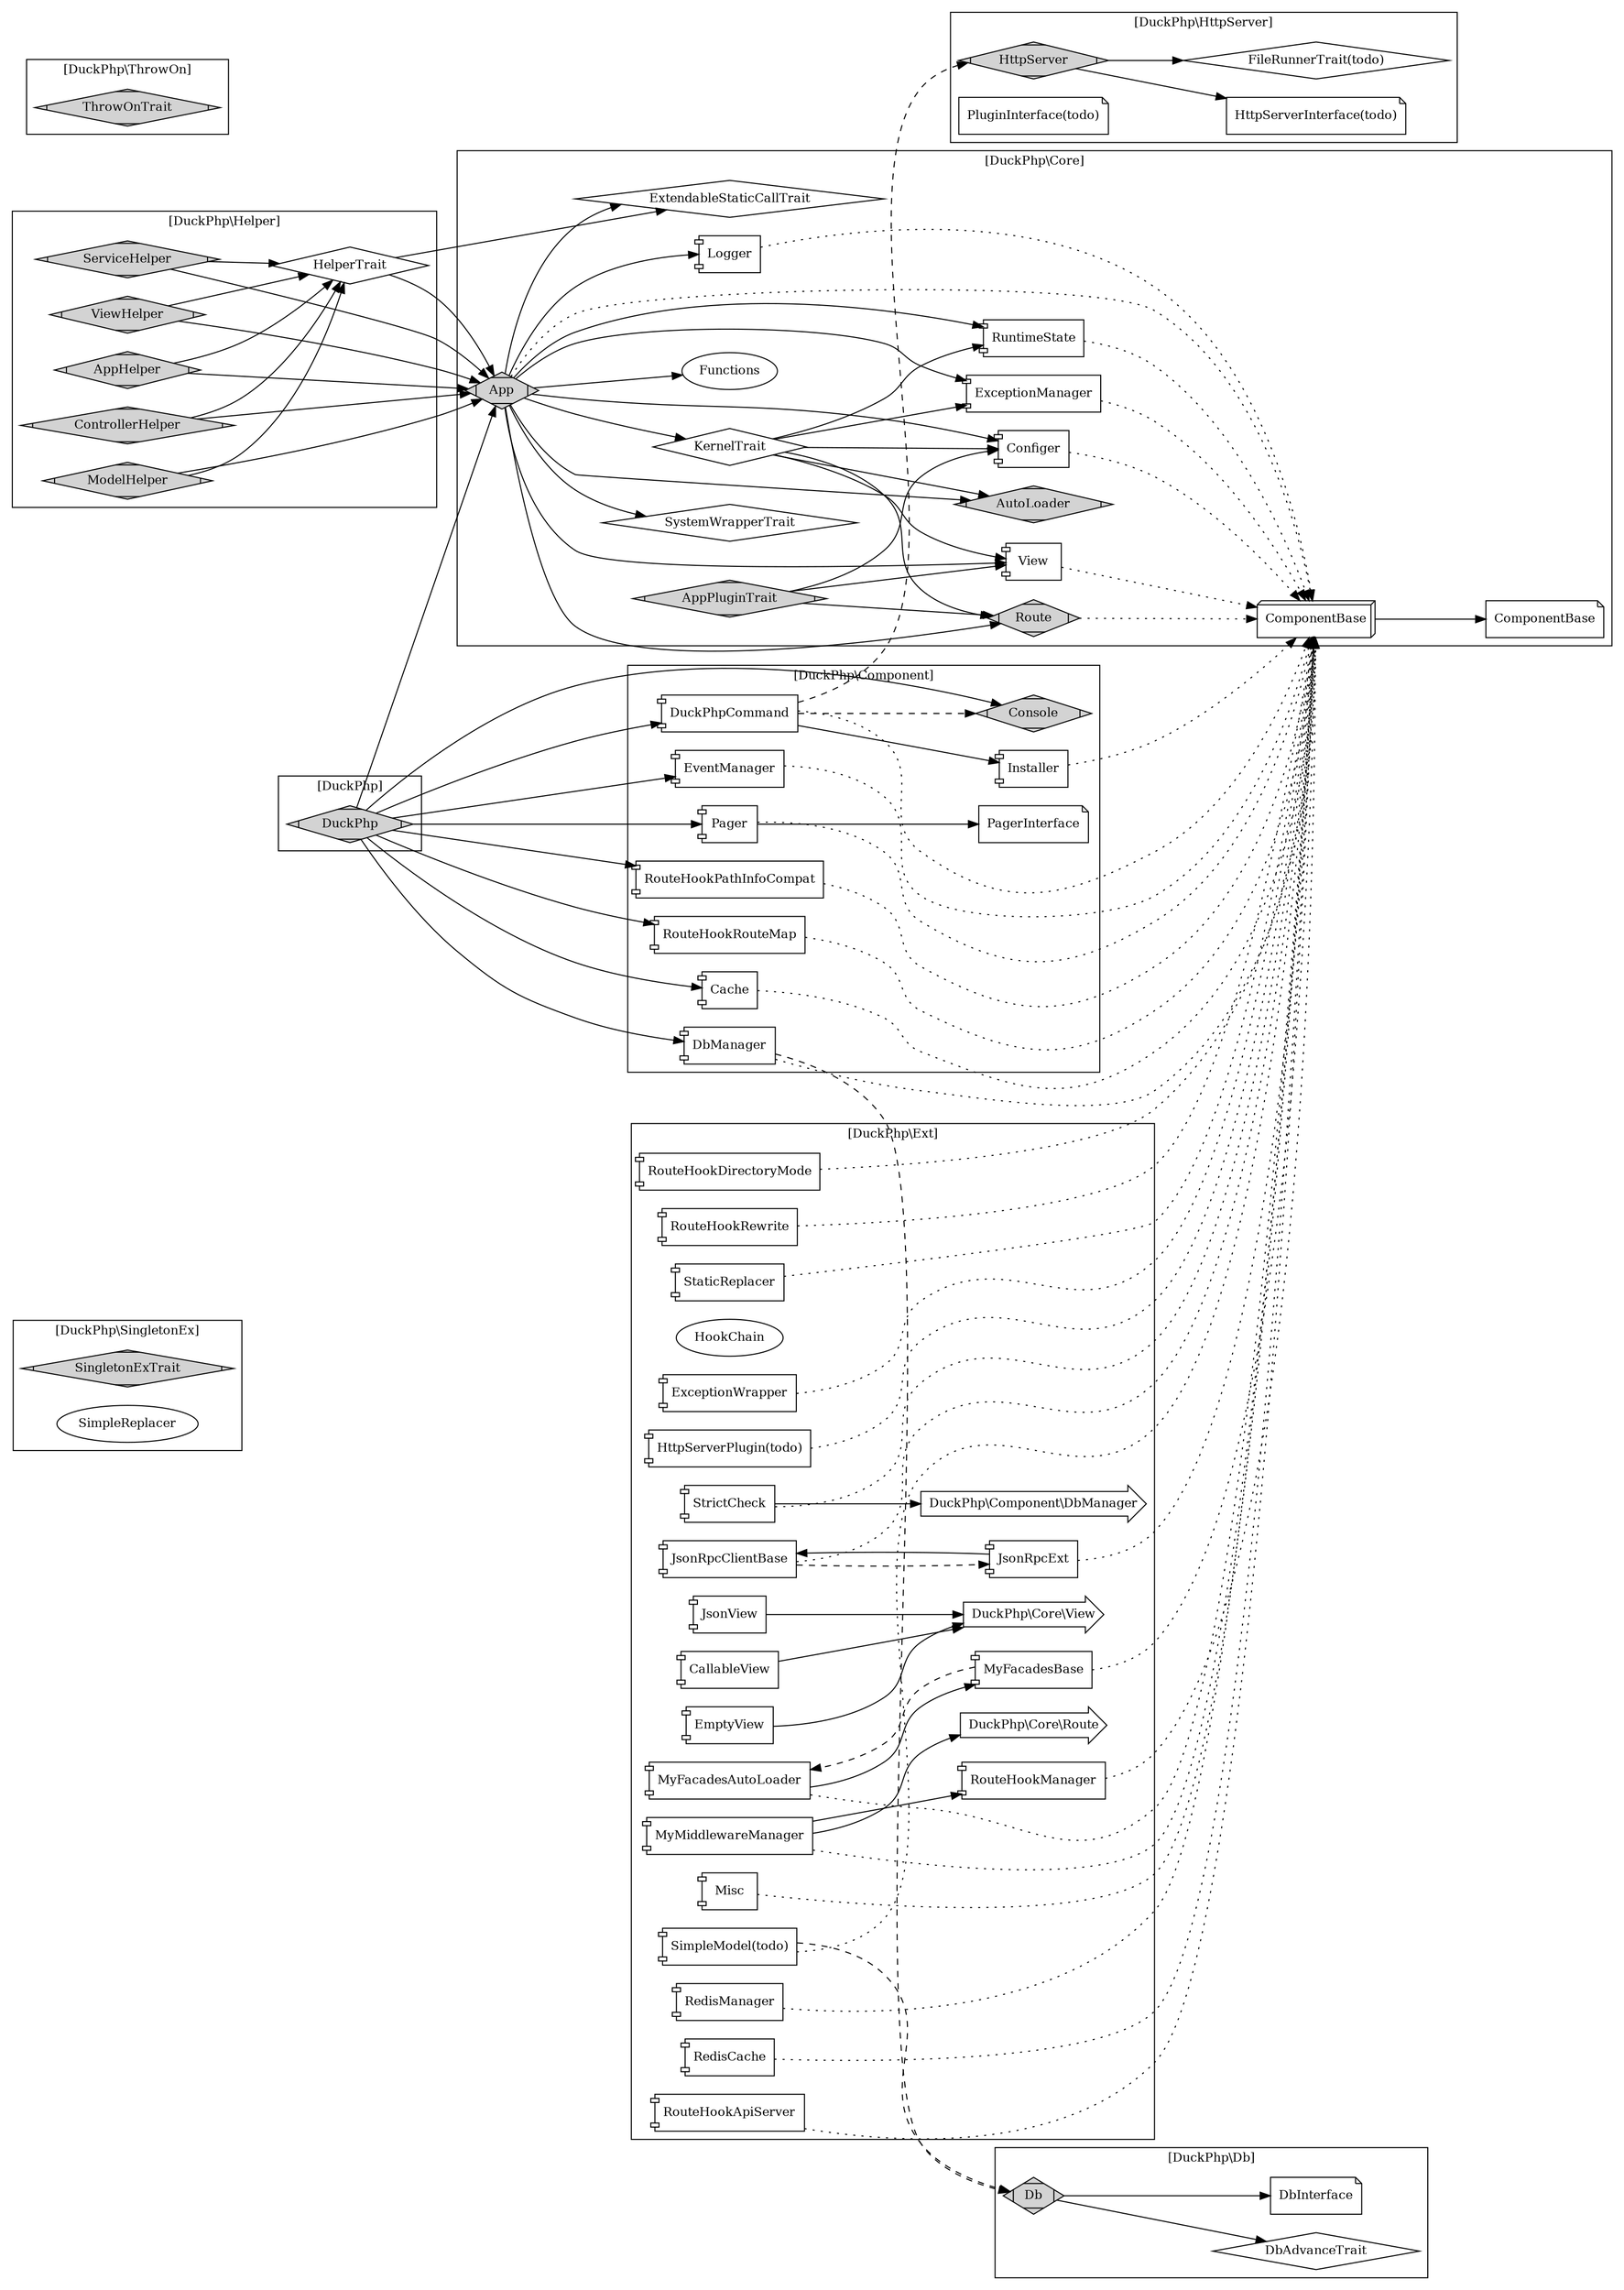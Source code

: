 digraph DuckPhp{
/* This is a graphviz file */
graph [rankdir = "LR";fontsize="12";];
node [fontsize="12";];

subgraph cluster_SingletonEx {
    label = "[DuckPhp\\SingletonEx]";

    SingletonExTrait [shape=Mdiamond;style=filled];
    SimpleReplacer [label="SimpleReplacer"];
}

subgraph cluster_Core {
    
    label = "[DuckPhp\\Core]";

    AppPluginTrait [shape=Mdiamond;style=filled];
    App [label="App";shape=Mdiamond;style=filled]; 
    KernelTrait [label="KernelTrait";shape="diamond"];
    AutoLoader [label="AutoLoader";shape=Mdiamond;style=filled];
    ExceptionManager [label="ExceptionManager";shape="component"];
    View [label="View";shape="component"];
    Configer [label="Configer";shape="component"];
    Logger [label="Logger";shape="component"];
    Route [label="Route";shape=Mdiamond;style=filled];
    RuntimeState [label="RuntimeState";shape="component"];
    SystemWrapperTrait [label="SystemWrapperTrait";shape=diamond];

    ExtendableStaticCallTrait [label="ExtendableStaticCallTrait";shape=diamond];
    
    ComponentInterface [label="ComponentBase";shape=note];
    ComponentBase [label="ComponentBase";shape=box3d];
    Functions [label="Functions"];


    KernelTrait -> AutoLoader ;
    KernelTrait -> Configer;
    KernelTrait -> ExceptionManager;
    KernelTrait -> Route;
    KernelTrait -> RuntimeState;
    KernelTrait -> View;
    
    App -> KernelTrait;
    App -> ExtendableStaticCallTrait;
    App -> SystemWrapperTrait;
    
    App -> AutoLoader;
    App -> Configer;
    App -> Logger;
    App -> ExceptionManager;
    App -> Route;
    App -> RuntimeState;
    App -> View;
    
    App -> Functions;
    App -> ComponentBase [style="dotted"];
    
    AppPluginTrait -> Configer;
    AppPluginTrait -> View;
    AppPluginTrait -> Route;
    
    ExceptionManager -> ComponentBase [style="dotted"];
    Configer -> ComponentBase [style="dotted"];
    Route -> ComponentBase [style="dotted"];
    RuntimeState -> ComponentBase [style="dotted"];
    View -> ComponentBase [style="dotted"];
    Logger -> ComponentBase [style="dotted"];
    
    ComponentBase -> ComponentInterface;
}

subgraph cluster_Helper {
    
    label = "[DuckPhp\\Helper]";
    
    AppHelper [label="AppHelper";shape=Mdiamond;style=filled];
    ControllerHelper [label="ControllerHelper";shape=Mdiamond;style=filled];
    ModelHelper [label="ModelHelper";shape=Mdiamond;style=filled];
    ServiceHelper [label="ServiceHelper";shape=Mdiamond;style=filled];
    ViewHelper [label="ViewHelper";shape=Mdiamond;style=filled];
    HelperTrait [label="HelperTrait";shape=diamond];
    
    AppHelper -> App; 
    ControllerHelper -> App; 
    ModelHelper -> App; 
    ServiceHelper -> App; 
    ViewHelper -> App; 
    HelperTrait -> App;
    HelperTrait -> ExtendableStaticCallTrait ;
    
    AppHelper -> HelperTrait; 
    ControllerHelper -> HelperTrait; 
    ModelHelper -> HelperTrait; 
    ServiceHelper -> HelperTrait; 
    ViewHelper -> HelperTrait; 

}

subgraph cluster_Db {
    label = "[DuckPhp\\Db]";

    Db_Db [label="Db";shape=Mdiamond;style=filled];
    Db_DbAdvanceTrait [label="DbAdvanceTrait";shape=diamond];
    Db_DbInterface [label="DbInterface";shape=note];
    
    Db_Db -> Db_DbAdvanceTrait;
    Db_Db -> Db_DbInterface;
}
subgraph cluster_HttpServer {
    label = "[DuckPhp\\HttpServer]";

    HttpServer [label="HttpServer";shape=Mdiamond;style=filled];
    HttpServerInterface [label="HttpServerInterface(todo)";shape="note"];
    HttpServerPluginInterface [label="PluginInterface(todo)";shape="note"];
    FileRunnerTrait [label="FileRunnerTrait(todo)";shape="diamond"];

    HttpServer -> HttpServerInterface;
    HttpServer -> FileRunnerTrait;
}

subgraph cluster_Component {

    label = "[DuckPhp\\Component]";

    Cache[shape="component"];
    Console[shape=Mdiamond;style=filled];
    DbManager[shape="component"];
    DuckPhpCommand[shape="component"];
    EventManager[shape="component"];
    Installer [shape="component"];
    Pager[shape="component"];
    PagerInterface [shape=note];
    RouteHookPathInfoCompat[shape="component"];
    RouteHookRouteMap[shape="component"];
    Cache -> ComponentBase [style="dotted"];
    DuckPhpCommand -> ComponentBase [style="dotted"];
    DbManager -> ComponentBase [style="dotted"];
    EventManager -> ComponentBase [style="dotted"];
    Installer -> ComponentBase [style="dotted"];
    Pager -> ComponentBase [style="dotted"];
    RouteHookPathInfoCompat -> ComponentBase [style="dotted"];
    RouteHookRouteMap -> ComponentBase [style="dotted"];

    /*Console -> DuckPhpCommand [style="invis"]; */
    DuckPhpCommand -> Console [style="dashed"]; 
    DuckPhpCommand -> Installer; 
    DuckPhpCommand -> HttpServer [style="dashed"]; 
    DbManager -> Db_Db [style="dashed"]; 

    Pager -> PagerInterface; 
}

subgraph cluster_DuckPhp {
    label = "[DuckPhp]";
    node [style=filled];

    DuckPhp -> App;

    DuckPhp -> RouteHookRouteMap;
    DuckPhp -> Pager;
    DuckPhp -> DbManager;
    DuckPhp -> EventManager;
    DuckPhp -> RouteHookPathInfoCompat;
    DuckPhp -> Cache;
    DuckPhp -> Console;
    DuckPhp -> DuckPhpCommand; 

    DuckPhp [shape=Mdiamond];
}


subgraph cluster_ThrowOn {
    label = "[DuckPhp\\ThrowOn]";

    ThrowOnTrait [shape="Mdiamond";style="filled"];
}

subgraph cluster_Ext {
    label = "[DuckPhp\\Ext]";

    CallableView[shape="component"];
    EmptyView[shape="component"];
    ExceptionWrapper [shape="component"];
    ExceptionWrapper [shape="component"];
    HookChain;
    HttpServerPlugin[label="HttpServerPlugin(todo)";shape="component"];
    JsonRpcClientBase [shape="component"];
    JsonRpcExt [shape="component"];
    JsonView [shape="component"];
    Misc[shape="component"];
    MyFacadesAutoLoader[shape="component"];
    MyFacadesBase [shape="component"];
    MyMiddlewareManager [shape="component"];
    
    RedisManager[shape="component"];
    RedisCache[shape="component"];
    RouteHookApiServer[shape="component"];
    RouteHookDirectoryMode[shape="component"];
    RouteHookManager[shape="component"];
    RouteHookRewrite[shape="component"];
    SimpleModel [label="SimpleModel(todo)";shape="component"];
    StaticReplacer [shape="component"];
    StrictCheck[shape="component"];

    X_Core_Route[label="DuckPhp\\Core\\Route",shape="rarrow"];
    X_Core_View[label="DuckPhp\\Core\\View",shape="rarrow"];
    X_DbManager[label="DuckPhp\\Component\\DbManager",shape="rarrow"];


    ExceptionWrapper -> ComponentBase [style="dotted"];
    HttpServerPlugin -> ComponentBase [style="dotted"];
    JsonRpcExt -> ComponentBase [style="dotted"];
    Misc -> ComponentBase [style="dotted"];
    MyFacadesBase -> ComponentBase [style="dotted"];
    MyFacadesAutoLoader -> ComponentBase [style="dotted"];
    MyMiddlewareManager -> ComponentBase [style="dotted"];
    RedisManager -> ComponentBase [style="dotted"];
    RedisCache -> ComponentBase [style="dotted"];
    RouteHookApiServer -> ComponentBase [style="dotted"];
    RouteHookDirectoryMode -> ComponentBase [style="dotted"];
    RouteHookManager -> ComponentBase [style="dotted"];
    RouteHookRewrite -> ComponentBase [style="dotted"];
    SimpleModel -> ComponentBase [style="dotted"];
    StaticReplacer -> ComponentBase [style="dotted"];
    StrictCheck -> ComponentBase [style="dotted"];
    
    CallableView ->X_Core_View[style="solid"];
    EmptyView -> X_Core_View[style="solid"];
    MyFacadesBase -> MyFacadesAutoLoader [style="dashed"];
    MyFacadesAutoLoader -> MyFacadesBase;
    MyMiddlewareManager -> RouteHookManager;
    MyMiddlewareManager -> X_Core_Route;
    JsonRpcExt ->JsonRpcClientBase;
    JsonRpcClientBase ->JsonRpcExt[style="dashed"];
    JsonRpcClientBase -> ComponentBase [style="dotted"];
    JsonView -> X_Core_View[style="solid"];

    SimpleModel ->Db_Db [style="dashed"];
    StrictCheck -> X_DbManager[style="solid"];
    

}

}

